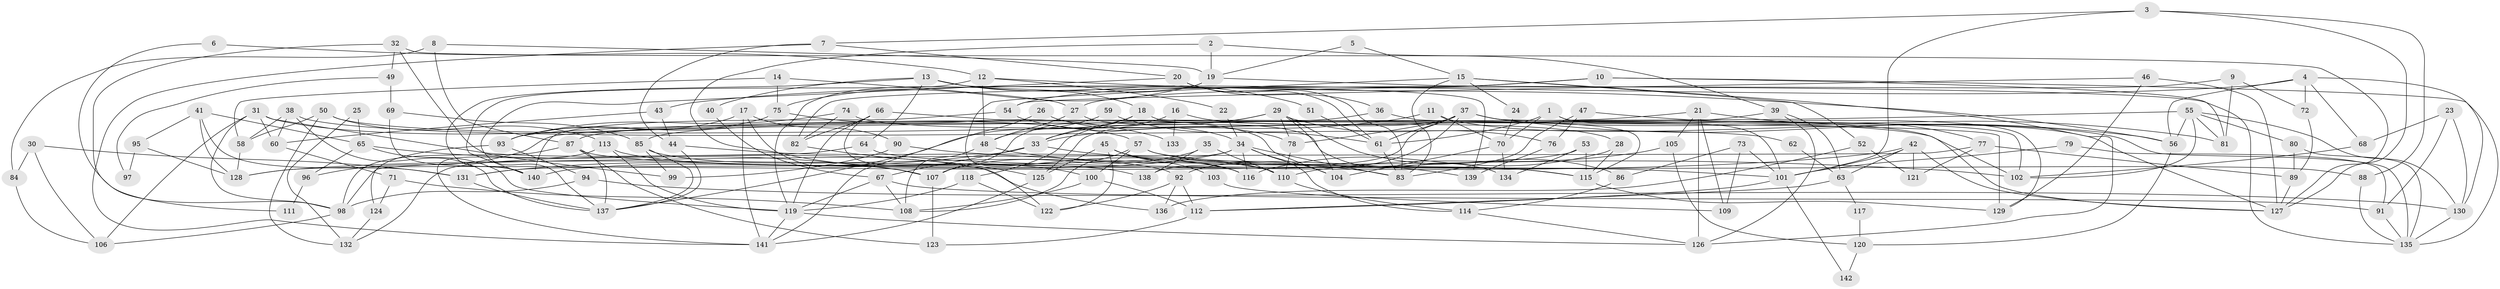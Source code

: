 // coarse degree distribution, {2: 0.14285714285714285, 4: 0.11904761904761904, 5: 0.14285714285714285, 3: 0.14285714285714285, 11: 0.047619047619047616, 8: 0.09523809523809523, 9: 0.11904761904761904, 7: 0.09523809523809523, 13: 0.023809523809523808, 6: 0.023809523809523808, 10: 0.047619047619047616}
// Generated by graph-tools (version 1.1) at 2025/54/03/04/25 21:54:10]
// undirected, 142 vertices, 284 edges
graph export_dot {
graph [start="1"]
  node [color=gray90,style=filled];
  1;
  2;
  3;
  4;
  5;
  6;
  7;
  8;
  9;
  10;
  11;
  12;
  13;
  14;
  15;
  16;
  17;
  18;
  19;
  20;
  21;
  22;
  23;
  24;
  25;
  26;
  27;
  28;
  29;
  30;
  31;
  32;
  33;
  34;
  35;
  36;
  37;
  38;
  39;
  40;
  41;
  42;
  43;
  44;
  45;
  46;
  47;
  48;
  49;
  50;
  51;
  52;
  53;
  54;
  55;
  56;
  57;
  58;
  59;
  60;
  61;
  62;
  63;
  64;
  65;
  66;
  67;
  68;
  69;
  70;
  71;
  72;
  73;
  74;
  75;
  76;
  77;
  78;
  79;
  80;
  81;
  82;
  83;
  84;
  85;
  86;
  87;
  88;
  89;
  90;
  91;
  92;
  93;
  94;
  95;
  96;
  97;
  98;
  99;
  100;
  101;
  102;
  103;
  104;
  105;
  106;
  107;
  108;
  109;
  110;
  111;
  112;
  113;
  114;
  115;
  116;
  117;
  118;
  119;
  120;
  121;
  122;
  123;
  124;
  125;
  126;
  127;
  128;
  129;
  130;
  131;
  132;
  133;
  134;
  135;
  136;
  137;
  138;
  139;
  140;
  141;
  142;
  1 -- 129;
  1 -- 61;
  1 -- 70;
  1 -- 101;
  2 -- 19;
  2 -- 39;
  2 -- 100;
  3 -- 127;
  3 -- 101;
  3 -- 7;
  3 -- 88;
  4 -- 56;
  4 -- 130;
  4 -- 43;
  4 -- 68;
  4 -- 72;
  5 -- 19;
  5 -- 15;
  6 -- 12;
  6 -- 98;
  7 -- 20;
  7 -- 44;
  7 -- 141;
  8 -- 19;
  8 -- 87;
  8 -- 84;
  9 -- 72;
  9 -- 27;
  9 -- 81;
  10 -- 135;
  10 -- 54;
  10 -- 81;
  10 -- 82;
  11 -- 70;
  11 -- 33;
  11 -- 127;
  12 -- 48;
  12 -- 140;
  12 -- 22;
  12 -- 56;
  13 -- 18;
  13 -- 140;
  13 -- 40;
  13 -- 51;
  13 -- 64;
  13 -- 139;
  14 -- 58;
  14 -- 75;
  14 -- 27;
  15 -- 83;
  15 -- 52;
  15 -- 24;
  15 -- 116;
  15 -- 126;
  16 -- 107;
  16 -- 28;
  16 -- 133;
  17 -- 93;
  17 -- 141;
  17 -- 90;
  17 -- 107;
  18 -- 48;
  18 -- 33;
  18 -- 129;
  19 -- 119;
  19 -- 135;
  19 -- 75;
  20 -- 61;
  20 -- 83;
  20 -- 36;
  20 -- 137;
  21 -- 77;
  21 -- 126;
  21 -- 87;
  21 -- 105;
  21 -- 109;
  22 -- 34;
  23 -- 91;
  23 -- 68;
  23 -- 130;
  24 -- 70;
  25 -- 65;
  25 -- 132;
  26 -- 34;
  26 -- 141;
  27 -- 48;
  27 -- 134;
  28 -- 115;
  28 -- 116;
  29 -- 33;
  29 -- 78;
  29 -- 76;
  29 -- 86;
  29 -- 104;
  29 -- 118;
  30 -- 84;
  30 -- 106;
  30 -- 131;
  31 -- 60;
  31 -- 57;
  31 -- 98;
  31 -- 106;
  31 -- 136;
  32 -- 127;
  32 -- 99;
  32 -- 49;
  32 -- 111;
  33 -- 67;
  33 -- 131;
  33 -- 139;
  34 -- 116;
  34 -- 104;
  34 -- 83;
  34 -- 114;
  34 -- 131;
  34 -- 140;
  35 -- 107;
  35 -- 110;
  35 -- 138;
  36 -- 93;
  36 -- 115;
  37 -- 135;
  37 -- 125;
  37 -- 56;
  37 -- 61;
  37 -- 78;
  37 -- 92;
  37 -- 102;
  37 -- 138;
  38 -- 60;
  38 -- 137;
  38 -- 58;
  38 -- 62;
  39 -- 126;
  39 -- 85;
  39 -- 63;
  40 -- 67;
  41 -- 65;
  41 -- 131;
  41 -- 95;
  41 -- 128;
  42 -- 101;
  42 -- 128;
  42 -- 63;
  42 -- 121;
  42 -- 127;
  43 -- 44;
  43 -- 60;
  44 -- 137;
  44 -- 110;
  45 -- 110;
  45 -- 125;
  45 -- 103;
  45 -- 116;
  45 -- 122;
  46 -- 127;
  46 -- 129;
  46 -- 54;
  47 -- 81;
  47 -- 76;
  47 -- 83;
  48 -- 83;
  48 -- 108;
  49 -- 69;
  49 -- 97;
  50 -- 58;
  50 -- 102;
  50 -- 113;
  50 -- 132;
  51 -- 61;
  52 -- 136;
  52 -- 121;
  53 -- 134;
  53 -- 115;
  53 -- 128;
  54 -- 78;
  54 -- 140;
  55 -- 56;
  55 -- 81;
  55 -- 80;
  55 -- 96;
  55 -- 102;
  55 -- 130;
  56 -- 120;
  57 -- 100;
  57 -- 115;
  57 -- 88;
  57 -- 108;
  58 -- 128;
  59 -- 137;
  59 -- 61;
  60 -- 71;
  61 -- 83;
  62 -- 63;
  63 -- 112;
  63 -- 117;
  64 -- 101;
  64 -- 132;
  65 -- 119;
  65 -- 107;
  65 -- 96;
  66 -- 119;
  66 -- 122;
  66 -- 82;
  66 -- 104;
  67 -- 108;
  67 -- 119;
  67 -- 91;
  68 -- 102;
  69 -- 85;
  69 -- 140;
  70 -- 104;
  70 -- 134;
  71 -- 108;
  71 -- 124;
  72 -- 89;
  73 -- 101;
  73 -- 86;
  73 -- 109;
  74 -- 127;
  74 -- 82;
  74 -- 93;
  75 -- 93;
  75 -- 133;
  76 -- 139;
  77 -- 89;
  77 -- 98;
  77 -- 121;
  78 -- 110;
  79 -- 101;
  79 -- 91;
  80 -- 135;
  80 -- 89;
  82 -- 125;
  84 -- 106;
  85 -- 92;
  85 -- 137;
  85 -- 99;
  86 -- 114;
  87 -- 137;
  87 -- 98;
  87 -- 115;
  87 -- 123;
  88 -- 135;
  89 -- 127;
  90 -- 102;
  90 -- 99;
  91 -- 135;
  92 -- 122;
  92 -- 112;
  92 -- 136;
  93 -- 94;
  93 -- 124;
  94 -- 98;
  94 -- 130;
  95 -- 128;
  95 -- 97;
  96 -- 111;
  98 -- 106;
  100 -- 112;
  100 -- 108;
  101 -- 112;
  101 -- 142;
  103 -- 109;
  105 -- 110;
  105 -- 120;
  107 -- 123;
  110 -- 114;
  112 -- 123;
  113 -- 138;
  113 -- 119;
  113 -- 141;
  114 -- 126;
  115 -- 129;
  117 -- 120;
  118 -- 119;
  118 -- 122;
  119 -- 141;
  119 -- 126;
  120 -- 142;
  124 -- 132;
  125 -- 141;
  130 -- 135;
  131 -- 137;
}
